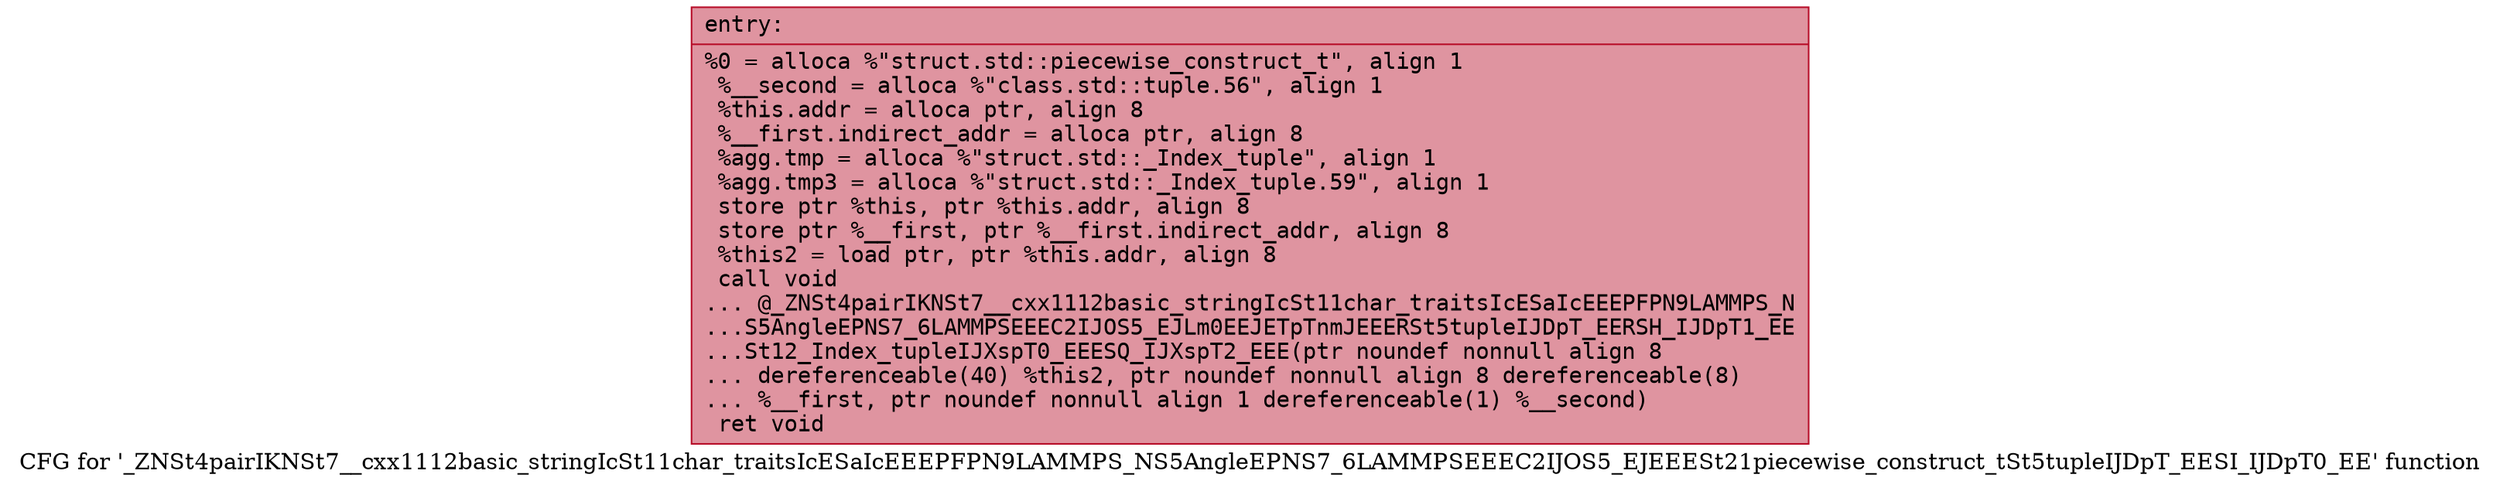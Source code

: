 digraph "CFG for '_ZNSt4pairIKNSt7__cxx1112basic_stringIcSt11char_traitsIcESaIcEEEPFPN9LAMMPS_NS5AngleEPNS7_6LAMMPSEEEC2IJOS5_EJEEESt21piecewise_construct_tSt5tupleIJDpT_EESI_IJDpT0_EE' function" {
	label="CFG for '_ZNSt4pairIKNSt7__cxx1112basic_stringIcSt11char_traitsIcESaIcEEEPFPN9LAMMPS_NS5AngleEPNS7_6LAMMPSEEEC2IJOS5_EJEEESt21piecewise_construct_tSt5tupleIJDpT_EESI_IJDpT0_EE' function";

	Node0x563a5e246c80 [shape=record,color="#b70d28ff", style=filled, fillcolor="#b70d2870" fontname="Courier",label="{entry:\l|  %0 = alloca %\"struct.std::piecewise_construct_t\", align 1\l  %__second = alloca %\"class.std::tuple.56\", align 1\l  %this.addr = alloca ptr, align 8\l  %__first.indirect_addr = alloca ptr, align 8\l  %agg.tmp = alloca %\"struct.std::_Index_tuple\", align 1\l  %agg.tmp3 = alloca %\"struct.std::_Index_tuple.59\", align 1\l  store ptr %this, ptr %this.addr, align 8\l  store ptr %__first, ptr %__first.indirect_addr, align 8\l  %this2 = load ptr, ptr %this.addr, align 8\l  call void\l... @_ZNSt4pairIKNSt7__cxx1112basic_stringIcSt11char_traitsIcESaIcEEEPFPN9LAMMPS_N\l...S5AngleEPNS7_6LAMMPSEEEC2IJOS5_EJLm0EEJETpTnmJEEERSt5tupleIJDpT_EERSH_IJDpT1_EE\l...St12_Index_tupleIJXspT0_EEESQ_IJXspT2_EEE(ptr noundef nonnull align 8\l... dereferenceable(40) %this2, ptr noundef nonnull align 8 dereferenceable(8)\l... %__first, ptr noundef nonnull align 1 dereferenceable(1) %__second)\l  ret void\l}"];
}
